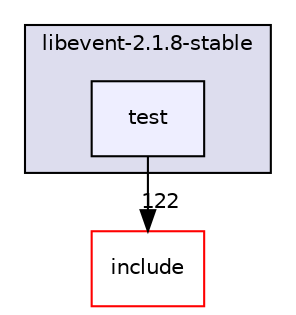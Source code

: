 digraph "E:/笔记/libevent-2.1.8-stable/test" {
  compound=true
  node [ fontsize="10", fontname="Helvetica"];
  edge [ labelfontsize="10", labelfontname="Helvetica"];
  subgraph clusterdir_377e8ef8e80a313d1c3a754eb3f26a1b {
    graph [ bgcolor="#ddddee", pencolor="black", label="libevent-2.1.8-stable" fontname="Helvetica", fontsize="10", URL="dir_377e8ef8e80a313d1c3a754eb3f26a1b.html"]
  dir_81a96865659a98e16f043384e91bf294 [shape=box, label="test", style="filled", fillcolor="#eeeeff", pencolor="black", URL="dir_81a96865659a98e16f043384e91bf294.html"];
  }
  dir_5708c2d9d68deda293c436e4a44eaa6a [shape=box label="include" fillcolor="white" style="filled" color="red" URL="dir_5708c2d9d68deda293c436e4a44eaa6a.html"];
  dir_81a96865659a98e16f043384e91bf294->dir_5708c2d9d68deda293c436e4a44eaa6a [headlabel="122", labeldistance=1.5 headhref="dir_000010_000007.html"];
}
